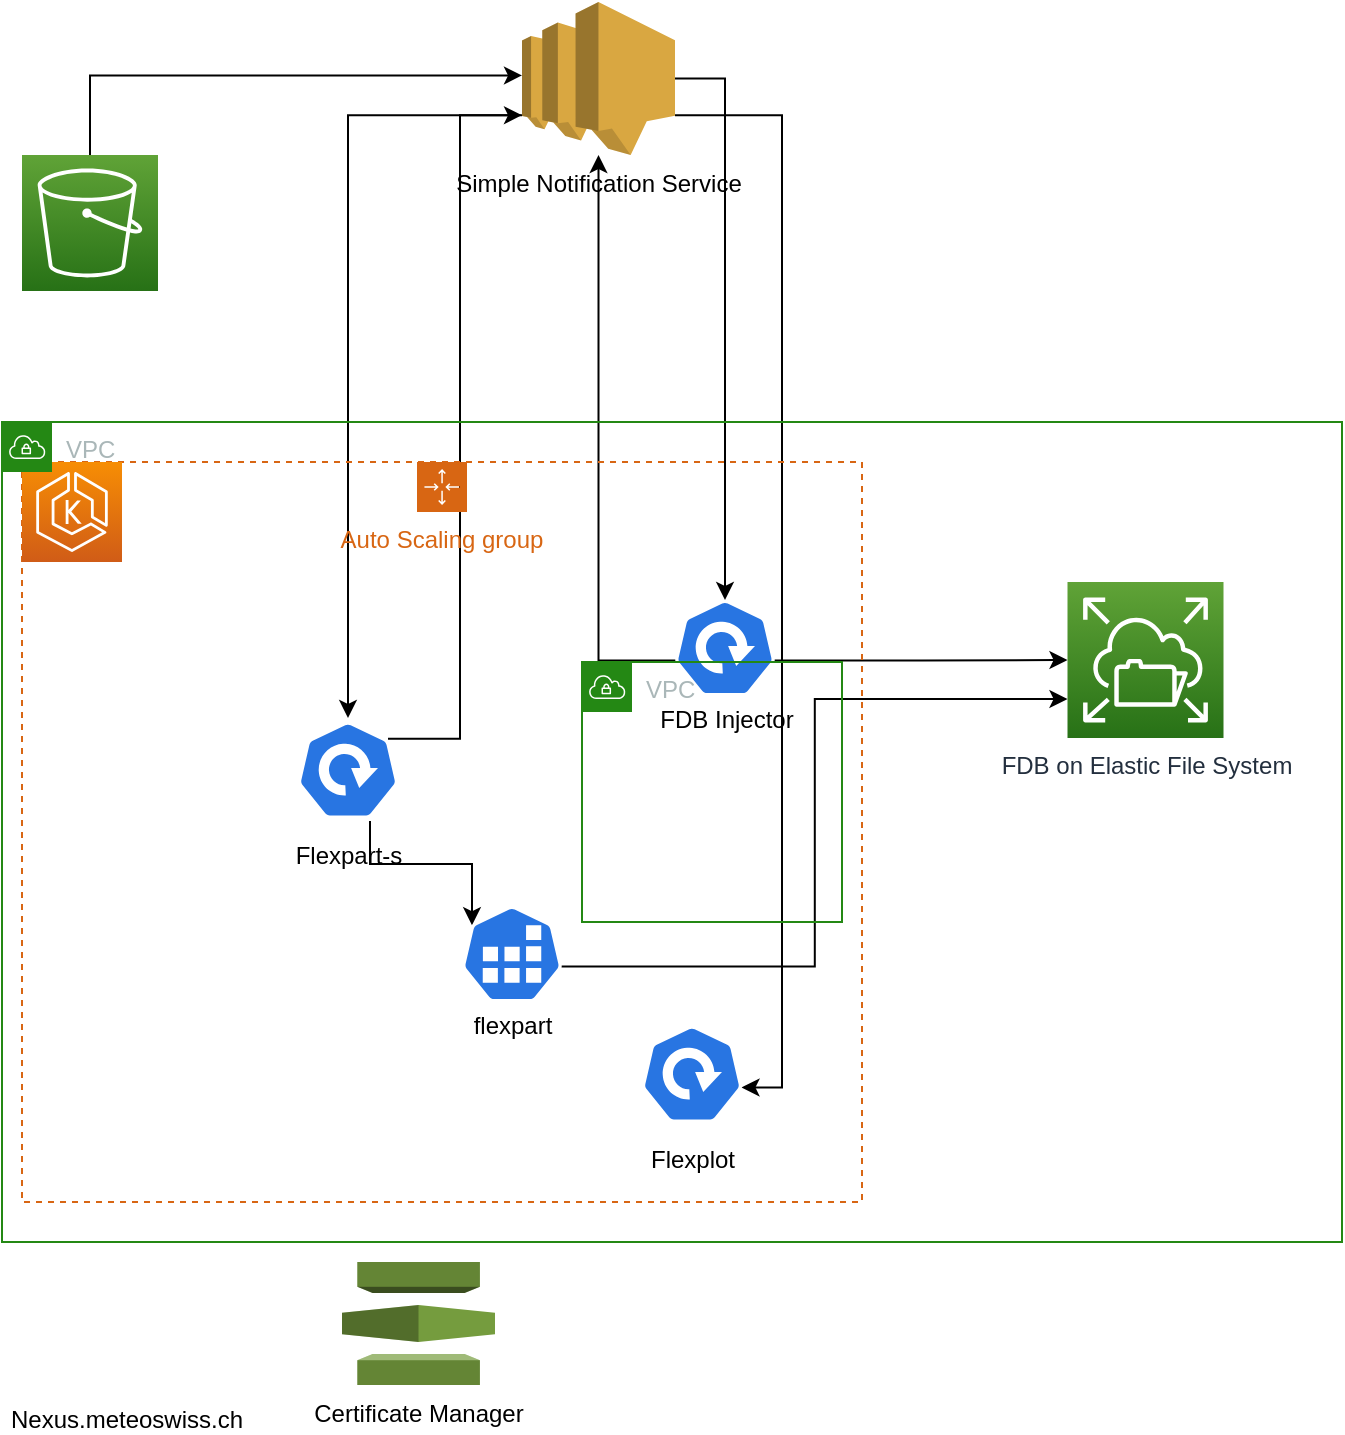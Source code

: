 <mxfile version="20.2.2" type="github">
  <diagram id="5HWtIpNRMS1lR3BwYFW4" name="Page-1">
    <mxGraphModel dx="1422" dy="882" grid="1" gridSize="10" guides="1" tooltips="1" connect="1" arrows="1" fold="1" page="1" pageScale="1" pageWidth="827" pageHeight="1169" math="0" shadow="0">
      <root>
        <mxCell id="0" />
        <mxCell id="1" parent="0" />
        <mxCell id="GXClvmRppGFjwZ1OA8VU-3" style="edgeStyle=orthogonalEdgeStyle;rounded=0;orthogonalLoop=1;jettySize=auto;html=1;entryX=0;entryY=0.48;entryDx=0;entryDy=0;entryPerimeter=0;exitX=0.5;exitY=0;exitDx=0;exitDy=0;exitPerimeter=0;" parent="1" source="GXClvmRppGFjwZ1OA8VU-1" target="GXClvmRppGFjwZ1OA8VU-2" edge="1">
          <mxGeometry relative="1" as="geometry" />
        </mxCell>
        <mxCell id="GXClvmRppGFjwZ1OA8VU-1" value="" style="sketch=0;points=[[0,0,0],[0.25,0,0],[0.5,0,0],[0.75,0,0],[1,0,0],[0,1,0],[0.25,1,0],[0.5,1,0],[0.75,1,0],[1,1,0],[0,0.25,0],[0,0.5,0],[0,0.75,0],[1,0.25,0],[1,0.5,0],[1,0.75,0]];outlineConnect=0;fontColor=#232F3E;gradientColor=#60A337;gradientDirection=north;fillColor=#277116;strokeColor=#ffffff;dashed=0;verticalLabelPosition=bottom;verticalAlign=top;align=center;html=1;fontSize=12;fontStyle=0;aspect=fixed;shape=mxgraph.aws4.resourceIcon;resIcon=mxgraph.aws4.s3;" parent="1" vertex="1">
          <mxGeometry x="70" y="136.5" width="68" height="68" as="geometry" />
        </mxCell>
        <mxCell id="GXClvmRppGFjwZ1OA8VU-5" style="edgeStyle=orthogonalEdgeStyle;rounded=0;orthogonalLoop=1;jettySize=auto;html=1;exitX=1;exitY=0.5;exitDx=0;exitDy=0;exitPerimeter=0;entryX=0.5;entryY=0;entryDx=0;entryDy=0;entryPerimeter=0;" parent="1" source="GXClvmRppGFjwZ1OA8VU-2" target="GXClvmRppGFjwZ1OA8VU-19" edge="1">
          <mxGeometry relative="1" as="geometry" />
        </mxCell>
        <mxCell id="GXClvmRppGFjwZ1OA8VU-7" style="edgeStyle=orthogonalEdgeStyle;rounded=0;orthogonalLoop=1;jettySize=auto;html=1;exitX=0;exitY=0.74;exitDx=0;exitDy=0;exitPerimeter=0;entryX=0.5;entryY=0;entryDx=0;entryDy=0;entryPerimeter=0;" parent="1" source="GXClvmRppGFjwZ1OA8VU-2" target="GXClvmRppGFjwZ1OA8VU-15" edge="1">
          <mxGeometry relative="1" as="geometry">
            <mxPoint x="330" y="460" as="targetPoint" />
          </mxGeometry>
        </mxCell>
        <mxCell id="GXClvmRppGFjwZ1OA8VU-26" style="edgeStyle=orthogonalEdgeStyle;rounded=0;orthogonalLoop=1;jettySize=auto;html=1;exitX=1;exitY=0.74;exitDx=0;exitDy=0;exitPerimeter=0;entryX=0.995;entryY=0.63;entryDx=0;entryDy=0;entryPerimeter=0;" parent="1" source="GXClvmRppGFjwZ1OA8VU-2" target="GXClvmRppGFjwZ1OA8VU-24" edge="1">
          <mxGeometry relative="1" as="geometry" />
        </mxCell>
        <mxCell id="GXClvmRppGFjwZ1OA8VU-2" value="Simple Notification Service" style="outlineConnect=0;dashed=0;verticalLabelPosition=bottom;verticalAlign=top;align=center;html=1;shape=mxgraph.aws3.sns;fillColor=#D9A741;gradientColor=none;" parent="1" vertex="1">
          <mxGeometry x="320" y="60" width="76.5" height="76.5" as="geometry" />
        </mxCell>
        <mxCell id="GXClvmRppGFjwZ1OA8VU-6" style="edgeStyle=orthogonalEdgeStyle;rounded=0;orthogonalLoop=1;jettySize=auto;html=1;exitX=0.005;exitY=0.63;exitDx=0;exitDy=0;exitPerimeter=0;" parent="1" source="GXClvmRppGFjwZ1OA8VU-19" target="GXClvmRppGFjwZ1OA8VU-2" edge="1">
          <mxGeometry relative="1" as="geometry" />
        </mxCell>
        <mxCell id="GXClvmRppGFjwZ1OA8VU-10" style="edgeStyle=orthogonalEdgeStyle;rounded=0;orthogonalLoop=1;jettySize=auto;html=1;exitX=0.995;exitY=0.63;exitDx=0;exitDy=0;exitPerimeter=0;" parent="1" source="GXClvmRppGFjwZ1OA8VU-19" target="GXClvmRppGFjwZ1OA8VU-9" edge="1">
          <mxGeometry relative="1" as="geometry" />
        </mxCell>
        <mxCell id="GXClvmRppGFjwZ1OA8VU-13" style="edgeStyle=orthogonalEdgeStyle;rounded=0;orthogonalLoop=1;jettySize=auto;html=1;exitX=0.9;exitY=0.2;exitDx=0;exitDy=0;exitPerimeter=0;entryX=0;entryY=0.74;entryDx=0;entryDy=0;entryPerimeter=0;" parent="1" source="GXClvmRppGFjwZ1OA8VU-15" target="GXClvmRppGFjwZ1OA8VU-2" edge="1">
          <mxGeometry relative="1" as="geometry" />
        </mxCell>
        <mxCell id="GXClvmRppGFjwZ1OA8VU-9" value="FDB on Elastic File System" style="sketch=0;points=[[0,0,0],[0.25,0,0],[0.5,0,0],[0.75,0,0],[1,0,0],[0,1,0],[0.25,1,0],[0.5,1,0],[0.75,1,0],[1,1,0],[0,0.25,0],[0,0.5,0],[0,0.75,0],[1,0.25,0],[1,0.5,0],[1,0.75,0]];outlineConnect=0;fontColor=#232F3E;gradientColor=#60A337;gradientDirection=north;fillColor=#277116;strokeColor=#ffffff;dashed=0;verticalLabelPosition=bottom;verticalAlign=top;align=center;html=1;fontSize=12;fontStyle=0;aspect=fixed;shape=mxgraph.aws4.resourceIcon;resIcon=mxgraph.aws4.elastic_file_system;" parent="1" vertex="1">
          <mxGeometry x="592.75" y="350" width="78" height="78" as="geometry" />
        </mxCell>
        <mxCell id="GXClvmRppGFjwZ1OA8VU-17" style="edgeStyle=orthogonalEdgeStyle;rounded=0;orthogonalLoop=1;jettySize=auto;html=1;exitX=0.72;exitY=0.99;exitDx=0;exitDy=0;exitPerimeter=0;entryX=0.1;entryY=0.2;entryDx=0;entryDy=0;entryPerimeter=0;" parent="1" source="GXClvmRppGFjwZ1OA8VU-15" target="GXClvmRppGFjwZ1OA8VU-16" edge="1">
          <mxGeometry relative="1" as="geometry" />
        </mxCell>
        <mxCell id="GXClvmRppGFjwZ1OA8VU-15" value="&lt;br&gt;&lt;br&gt;&lt;br&gt;&lt;br&gt;&lt;br&gt;&lt;br&gt;Flexpart-s" style="sketch=0;html=1;dashed=0;whitespace=wrap;fillColor=#2875E2;strokeColor=#ffffff;points=[[0.005,0.63,0],[0.1,0.2,0],[0.9,0.2,0],[0.5,0,0],[0.995,0.63,0],[0.72,0.99,0],[0.5,1,0],[0.28,0.99,0]];shape=mxgraph.kubernetes.icon;prIcon=deploy" parent="1" vertex="1">
          <mxGeometry x="208" y="418" width="50" height="52" as="geometry" />
        </mxCell>
        <mxCell id="GXClvmRppGFjwZ1OA8VU-18" style="edgeStyle=orthogonalEdgeStyle;rounded=0;orthogonalLoop=1;jettySize=auto;html=1;exitX=0.995;exitY=0.63;exitDx=0;exitDy=0;exitPerimeter=0;entryX=0;entryY=0.75;entryDx=0;entryDy=0;entryPerimeter=0;" parent="1" source="GXClvmRppGFjwZ1OA8VU-16" target="GXClvmRppGFjwZ1OA8VU-9" edge="1">
          <mxGeometry relative="1" as="geometry" />
        </mxCell>
        <mxCell id="GXClvmRppGFjwZ1OA8VU-16" value="&lt;br&gt;&lt;br&gt;&lt;br&gt;&lt;br&gt;&lt;br&gt;flexpart" style="sketch=0;html=1;dashed=0;whitespace=wrap;fillColor=#2875E2;strokeColor=#ffffff;points=[[0.005,0.63,0],[0.1,0.2,0],[0.9,0.2,0],[0.5,0,0],[0.995,0.63,0],[0.72,0.99,0],[0.5,1,0],[0.28,0.99,0]];shape=mxgraph.kubernetes.icon;prIcon=job" parent="1" vertex="1">
          <mxGeometry x="290" y="512" width="50" height="48" as="geometry" />
        </mxCell>
        <mxCell id="GXClvmRppGFjwZ1OA8VU-22" value="Auto Scaling group" style="points=[[0,0],[0.25,0],[0.5,0],[0.75,0],[1,0],[1,0.25],[1,0.5],[1,0.75],[1,1],[0.75,1],[0.5,1],[0.25,1],[0,1],[0,0.75],[0,0.5],[0,0.25]];outlineConnect=0;gradientColor=none;html=1;whiteSpace=wrap;fontSize=12;fontStyle=0;container=1;pointerEvents=0;collapsible=0;recursiveResize=0;shape=mxgraph.aws4.groupCenter;grIcon=mxgraph.aws4.group_auto_scaling_group;grStroke=1;strokeColor=#D86613;fillColor=none;verticalAlign=top;align=center;fontColor=#D86613;dashed=1;spacingTop=25;" parent="1" vertex="1">
          <mxGeometry x="70" y="290" width="420" height="370" as="geometry" />
        </mxCell>
        <mxCell id="GXClvmRppGFjwZ1OA8VU-8" value="" style="sketch=0;points=[[0,0,0],[0.25,0,0],[0.5,0,0],[0.75,0,0],[1,0,0],[0,1,0],[0.25,1,0],[0.5,1,0],[0.75,1,0],[1,1,0],[0,0.25,0],[0,0.5,0],[0,0.75,0],[1,0.25,0],[1,0.5,0],[1,0.75,0]];outlineConnect=0;fontColor=#232F3E;gradientColor=#F78E04;gradientDirection=north;fillColor=#D05C17;strokeColor=#ffffff;dashed=0;verticalLabelPosition=bottom;verticalAlign=top;align=center;html=1;fontSize=12;fontStyle=0;aspect=fixed;shape=mxgraph.aws4.resourceIcon;resIcon=mxgraph.aws4.eks;" parent="GXClvmRppGFjwZ1OA8VU-22" vertex="1">
          <mxGeometry width="50" height="50" as="geometry" />
        </mxCell>
        <mxCell id="GXClvmRppGFjwZ1OA8VU-24" value="&lt;br&gt;&lt;br&gt;&lt;br&gt;&lt;br&gt;&lt;br&gt;&lt;br&gt;Flexplot" style="sketch=0;html=1;dashed=0;whitespace=wrap;fillColor=#2875E2;strokeColor=#ffffff;points=[[0.005,0.63,0],[0.1,0.2,0],[0.9,0.2,0],[0.5,0,0],[0.995,0.63,0],[0.72,0.99,0],[0.5,1,0],[0.28,0.99,0]];shape=mxgraph.kubernetes.icon;prIcon=deploy" parent="GXClvmRppGFjwZ1OA8VU-22" vertex="1">
          <mxGeometry x="310" y="280" width="50" height="52" as="geometry" />
        </mxCell>
        <mxCell id="GXClvmRppGFjwZ1OA8VU-19" value="&lt;br&gt;&lt;br&gt;&lt;br&gt;&lt;br&gt;&lt;br&gt;FDB Injector" style="sketch=0;html=1;dashed=0;whitespace=wrap;fillColor=#2875E2;strokeColor=#ffffff;points=[[0.005,0.63,0],[0.1,0.2,0],[0.9,0.2,0],[0.5,0,0],[0.995,0.63,0],[0.72,0.99,0],[0.5,1,0],[0.28,0.99,0]];shape=mxgraph.kubernetes.icon;prIcon=deploy" parent="GXClvmRppGFjwZ1OA8VU-22" vertex="1">
          <mxGeometry x="326.5" y="69" width="50" height="48" as="geometry" />
        </mxCell>
        <mxCell id="GXClvmRppGFjwZ1OA8VU-23" style="edgeStyle=orthogonalEdgeStyle;rounded=0;orthogonalLoop=1;jettySize=auto;html=1;exitX=0.5;exitY=1;exitDx=0;exitDy=0;" parent="1" source="GXClvmRppGFjwZ1OA8VU-22" target="GXClvmRppGFjwZ1OA8VU-22" edge="1">
          <mxGeometry relative="1" as="geometry" />
        </mxCell>
        <mxCell id="GXClvmRppGFjwZ1OA8VU-27" value="Nexus.meteoswiss.ch" style="shape=image;verticalLabelPosition=bottom;labelBackgroundColor=default;verticalAlign=top;aspect=fixed;imageAspect=0;image=https://miro.medium.com/max/256/1*2b4k1_SmKkNRgqZV-NMFQg.png;" parent="1" vertex="1">
          <mxGeometry x="90" y="690" width="65" height="65" as="geometry" />
        </mxCell>
        <mxCell id="GXClvmRppGFjwZ1OA8VU-28" value="Certificate Manager" style="outlineConnect=0;dashed=0;verticalLabelPosition=bottom;verticalAlign=top;align=center;html=1;shape=mxgraph.aws3.certificate_manager;fillColor=#759C3E;gradientColor=none;" parent="1" vertex="1">
          <mxGeometry x="230" y="690" width="76.5" height="61.5" as="geometry" />
        </mxCell>
        <mxCell id="IAAPxdvr8xw03OUn5f4k-1" value="VPC" style="points=[[0,0],[0.25,0],[0.5,0],[0.75,0],[1,0],[1,0.25],[1,0.5],[1,0.75],[1,1],[0.75,1],[0.5,1],[0.25,1],[0,1],[0,0.75],[0,0.5],[0,0.25]];outlineConnect=0;gradientColor=none;html=1;whiteSpace=wrap;fontSize=12;fontStyle=0;container=1;pointerEvents=0;collapsible=0;recursiveResize=0;shape=mxgraph.aws4.group;grIcon=mxgraph.aws4.group_vpc;strokeColor=#248814;fillColor=none;verticalAlign=top;align=left;spacingLeft=30;fontColor=#AAB7B8;dashed=0;" vertex="1" parent="1">
          <mxGeometry x="350" y="390" width="130" height="130" as="geometry" />
        </mxCell>
        <mxCell id="IAAPxdvr8xw03OUn5f4k-2" value="VPC" style="points=[[0,0],[0.25,0],[0.5,0],[0.75,0],[1,0],[1,0.25],[1,0.5],[1,0.75],[1,1],[0.75,1],[0.5,1],[0.25,1],[0,1],[0,0.75],[0,0.5],[0,0.25]];outlineConnect=0;gradientColor=none;html=1;whiteSpace=wrap;fontSize=12;fontStyle=0;container=1;pointerEvents=0;collapsible=0;recursiveResize=0;shape=mxgraph.aws4.group;grIcon=mxgraph.aws4.group_vpc;strokeColor=#248814;fillColor=none;verticalAlign=top;align=left;spacingLeft=30;fontColor=#AAB7B8;dashed=0;" vertex="1" parent="1">
          <mxGeometry x="60" y="270" width="670" height="410" as="geometry" />
        </mxCell>
      </root>
    </mxGraphModel>
  </diagram>
</mxfile>
